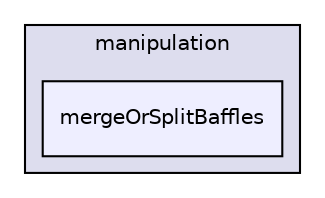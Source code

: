 digraph "applications/utilities/mesh/manipulation/mergeOrSplitBaffles" {
  bgcolor=transparent;
  compound=true
  node [ fontsize="10", fontname="Helvetica"];
  edge [ labelfontsize="10", labelfontname="Helvetica"];
  subgraph clusterdir_15449a1ef4a09517cc5e2efa6b11565e {
    graph [ bgcolor="#ddddee", pencolor="black", label="manipulation" fontname="Helvetica", fontsize="10", URL="dir_15449a1ef4a09517cc5e2efa6b11565e.html"]
  dir_2b6dd3b3e05cd11523b7c76e421a7a3c [shape=box, label="mergeOrSplitBaffles", style="filled", fillcolor="#eeeeff", pencolor="black", URL="dir_2b6dd3b3e05cd11523b7c76e421a7a3c.html"];
  }
}
